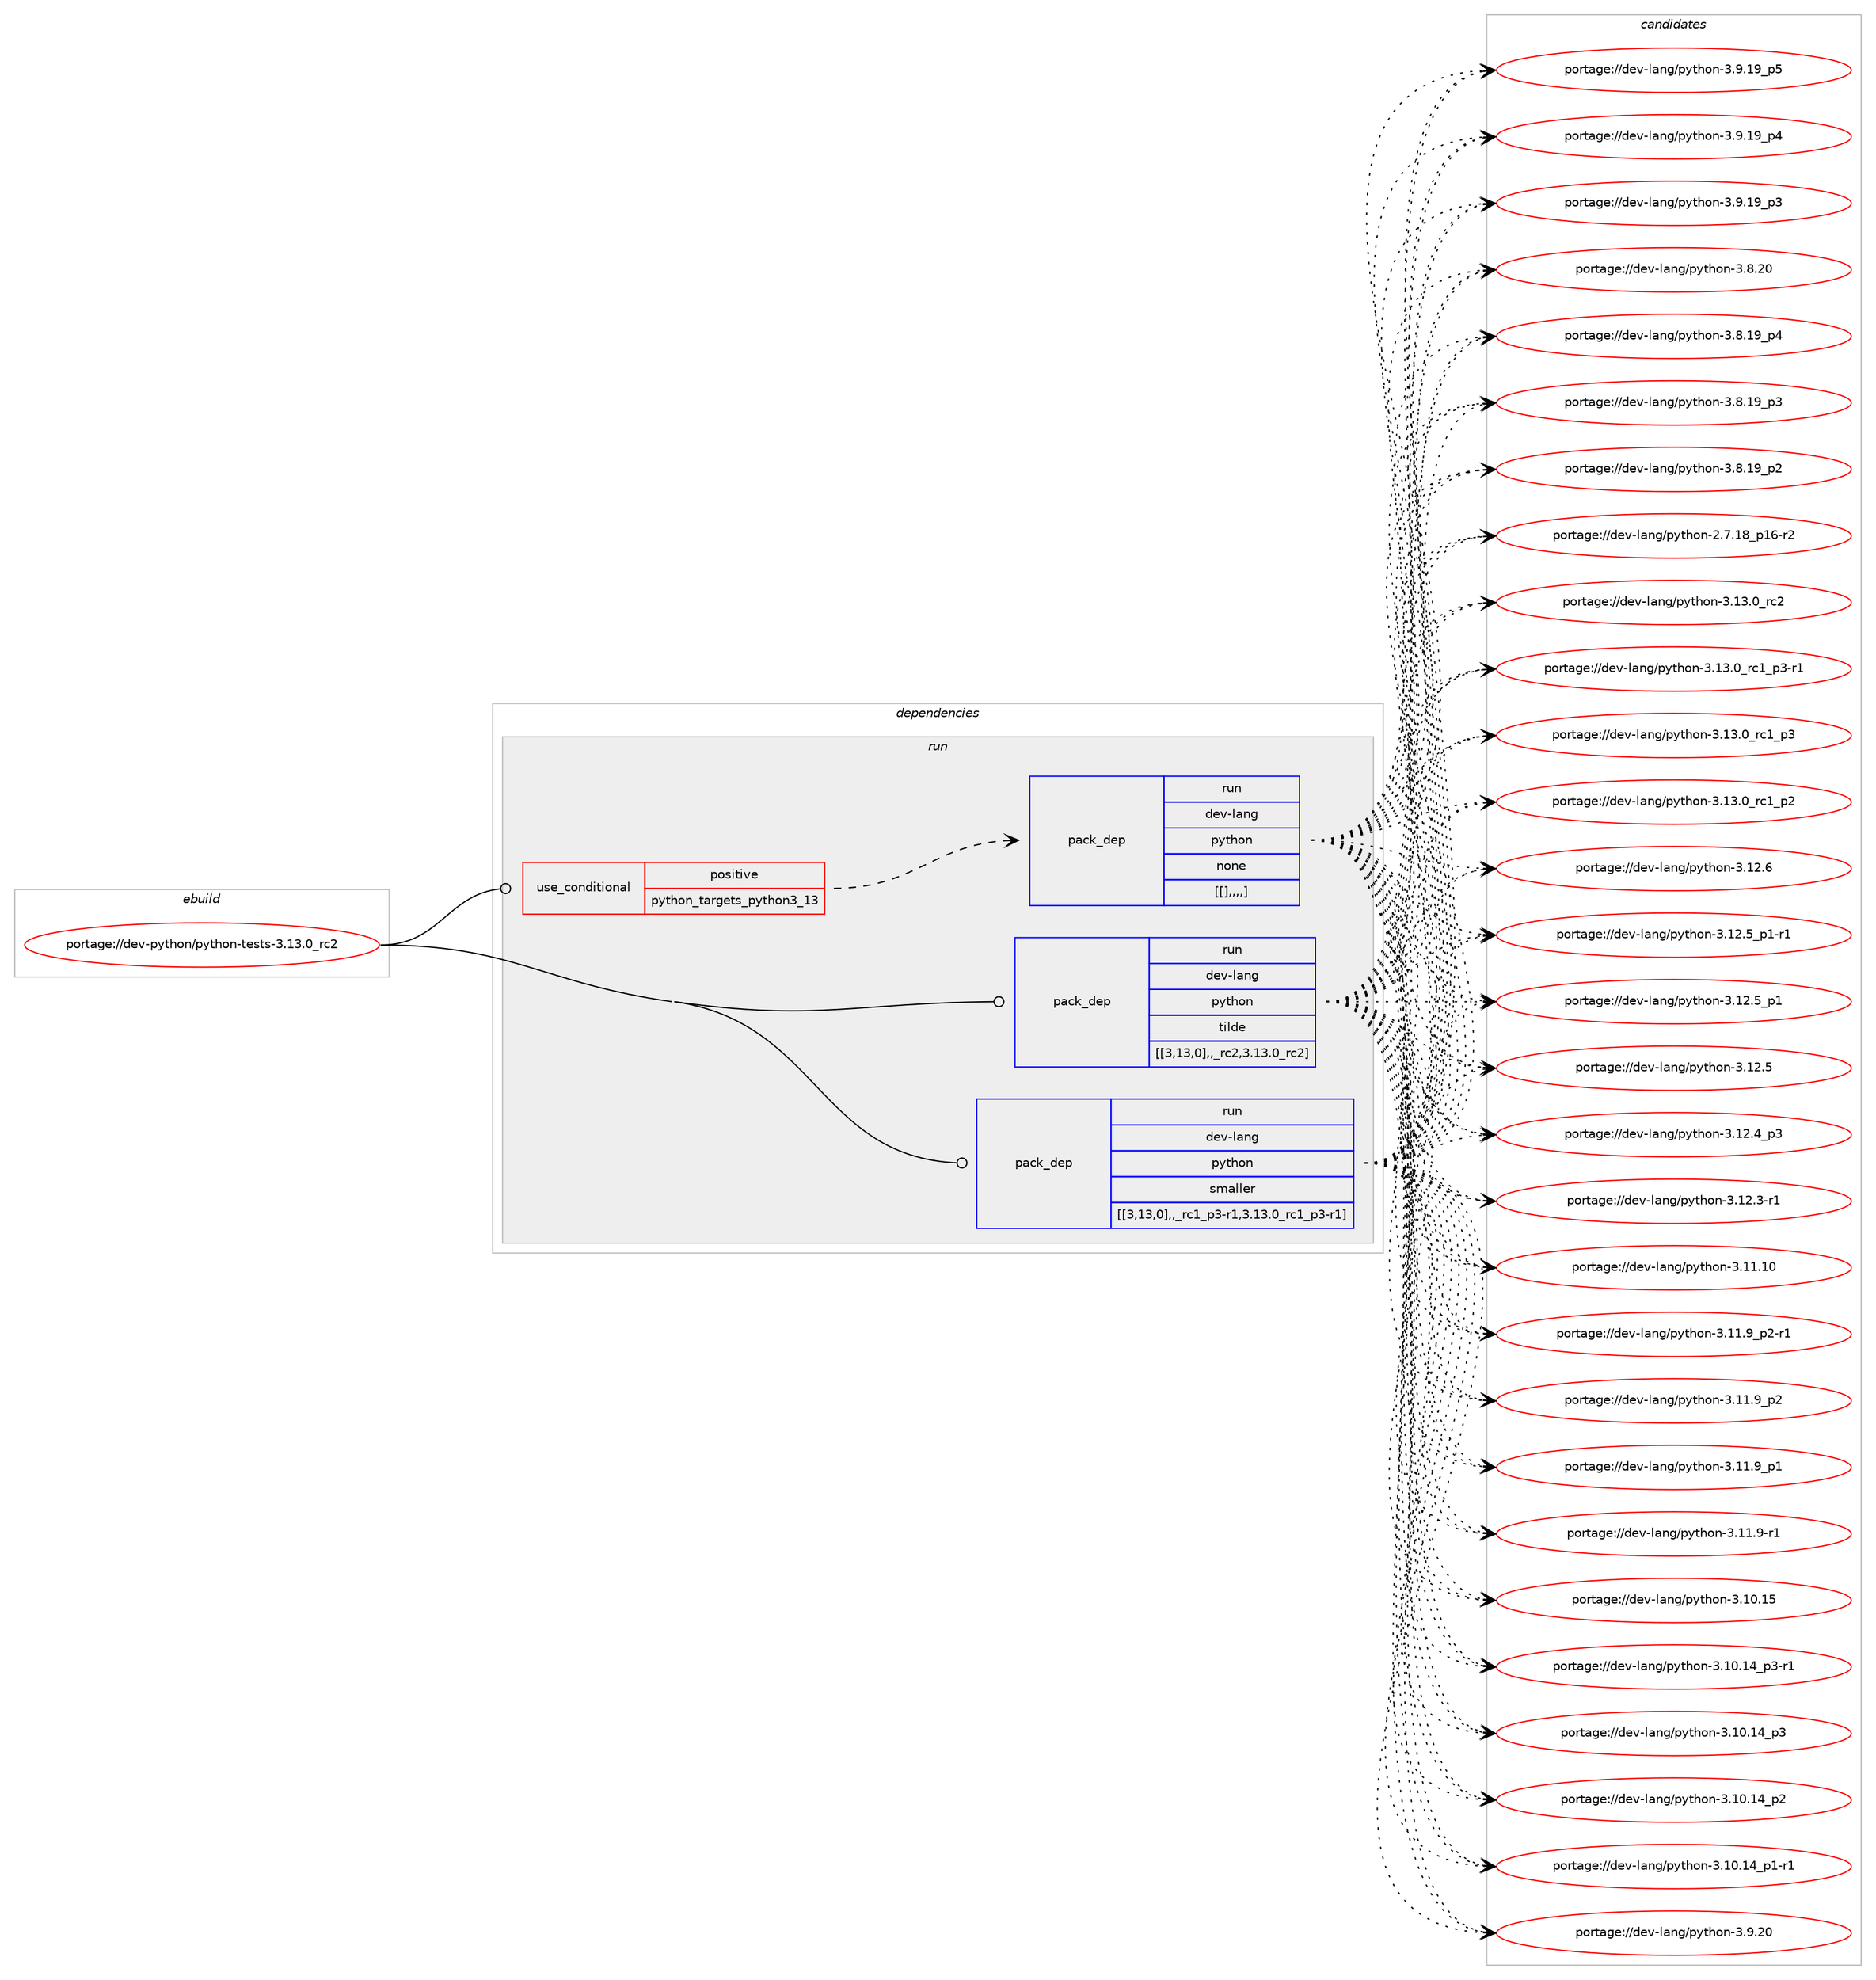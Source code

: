 digraph prolog {

# *************
# Graph options
# *************

newrank=true;
concentrate=true;
compound=true;
graph [rankdir=LR,fontname=Helvetica,fontsize=10,ranksep=1.5];#, ranksep=2.5, nodesep=0.2];
edge  [arrowhead=vee];
node  [fontname=Helvetica,fontsize=10];

# **********
# The ebuild
# **********

subgraph cluster_leftcol {
color=gray;
label=<<i>ebuild</i>>;
id [label="portage://dev-python/python-tests-3.13.0_rc2", color=red, width=4, href="../dev-python/python-tests-3.13.0_rc2.svg"];
}

# ****************
# The dependencies
# ****************

subgraph cluster_midcol {
color=gray;
label=<<i>dependencies</i>>;
subgraph cluster_compile {
fillcolor="#eeeeee";
style=filled;
label=<<i>compile</i>>;
}
subgraph cluster_compileandrun {
fillcolor="#eeeeee";
style=filled;
label=<<i>compile and run</i>>;
}
subgraph cluster_run {
fillcolor="#eeeeee";
style=filled;
label=<<i>run</i>>;
subgraph cond39367 {
dependency162404 [label=<<TABLE BORDER="0" CELLBORDER="1" CELLSPACING="0" CELLPADDING="4"><TR><TD ROWSPAN="3" CELLPADDING="10">use_conditional</TD></TR><TR><TD>positive</TD></TR><TR><TD>python_targets_python3_13</TD></TR></TABLE>>, shape=none, color=red];
subgraph pack121779 {
dependency162405 [label=<<TABLE BORDER="0" CELLBORDER="1" CELLSPACING="0" CELLPADDING="4" WIDTH="220"><TR><TD ROWSPAN="6" CELLPADDING="30">pack_dep</TD></TR><TR><TD WIDTH="110">run</TD></TR><TR><TD>dev-lang</TD></TR><TR><TD>python</TD></TR><TR><TD>none</TD></TR><TR><TD>[[],,,,]</TD></TR></TABLE>>, shape=none, color=blue];
}
dependency162404:e -> dependency162405:w [weight=20,style="dashed",arrowhead="vee"];
}
id:e -> dependency162404:w [weight=20,style="solid",arrowhead="odot"];
subgraph pack121780 {
dependency162406 [label=<<TABLE BORDER="0" CELLBORDER="1" CELLSPACING="0" CELLPADDING="4" WIDTH="220"><TR><TD ROWSPAN="6" CELLPADDING="30">pack_dep</TD></TR><TR><TD WIDTH="110">run</TD></TR><TR><TD>dev-lang</TD></TR><TR><TD>python</TD></TR><TR><TD>tilde</TD></TR><TR><TD>[[3,13,0],,_rc2,3.13.0_rc2]</TD></TR></TABLE>>, shape=none, color=blue];
}
id:e -> dependency162406:w [weight=20,style="solid",arrowhead="odot"];
subgraph pack121781 {
dependency162407 [label=<<TABLE BORDER="0" CELLBORDER="1" CELLSPACING="0" CELLPADDING="4" WIDTH="220"><TR><TD ROWSPAN="6" CELLPADDING="30">pack_dep</TD></TR><TR><TD WIDTH="110">run</TD></TR><TR><TD>dev-lang</TD></TR><TR><TD>python</TD></TR><TR><TD>smaller</TD></TR><TR><TD>[[3,13,0],,_rc1_p3-r1,3.13.0_rc1_p3-r1]</TD></TR></TABLE>>, shape=none, color=blue];
}
id:e -> dependency162407:w [weight=20,style="solid",arrowhead="odot"];
}
}

# **************
# The candidates
# **************

subgraph cluster_choices {
rank=same;
color=gray;
label=<<i>candidates</i>>;

subgraph choice121779 {
color=black;
nodesep=1;
choice10010111845108971101034711212111610411111045514649514648951149950 [label="portage://dev-lang/python-3.13.0_rc2", color=red, width=4,href="../dev-lang/python-3.13.0_rc2.svg"];
choice1001011184510897110103471121211161041111104551464951464895114994995112514511449 [label="portage://dev-lang/python-3.13.0_rc1_p3-r1", color=red, width=4,href="../dev-lang/python-3.13.0_rc1_p3-r1.svg"];
choice100101118451089711010347112121116104111110455146495146489511499499511251 [label="portage://dev-lang/python-3.13.0_rc1_p3", color=red, width=4,href="../dev-lang/python-3.13.0_rc1_p3.svg"];
choice100101118451089711010347112121116104111110455146495146489511499499511250 [label="portage://dev-lang/python-3.13.0_rc1_p2", color=red, width=4,href="../dev-lang/python-3.13.0_rc1_p2.svg"];
choice10010111845108971101034711212111610411111045514649504654 [label="portage://dev-lang/python-3.12.6", color=red, width=4,href="../dev-lang/python-3.12.6.svg"];
choice1001011184510897110103471121211161041111104551464950465395112494511449 [label="portage://dev-lang/python-3.12.5_p1-r1", color=red, width=4,href="../dev-lang/python-3.12.5_p1-r1.svg"];
choice100101118451089711010347112121116104111110455146495046539511249 [label="portage://dev-lang/python-3.12.5_p1", color=red, width=4,href="../dev-lang/python-3.12.5_p1.svg"];
choice10010111845108971101034711212111610411111045514649504653 [label="portage://dev-lang/python-3.12.5", color=red, width=4,href="../dev-lang/python-3.12.5.svg"];
choice100101118451089711010347112121116104111110455146495046529511251 [label="portage://dev-lang/python-3.12.4_p3", color=red, width=4,href="../dev-lang/python-3.12.4_p3.svg"];
choice100101118451089711010347112121116104111110455146495046514511449 [label="portage://dev-lang/python-3.12.3-r1", color=red, width=4,href="../dev-lang/python-3.12.3-r1.svg"];
choice1001011184510897110103471121211161041111104551464949464948 [label="portage://dev-lang/python-3.11.10", color=red, width=4,href="../dev-lang/python-3.11.10.svg"];
choice1001011184510897110103471121211161041111104551464949465795112504511449 [label="portage://dev-lang/python-3.11.9_p2-r1", color=red, width=4,href="../dev-lang/python-3.11.9_p2-r1.svg"];
choice100101118451089711010347112121116104111110455146494946579511250 [label="portage://dev-lang/python-3.11.9_p2", color=red, width=4,href="../dev-lang/python-3.11.9_p2.svg"];
choice100101118451089711010347112121116104111110455146494946579511249 [label="portage://dev-lang/python-3.11.9_p1", color=red, width=4,href="../dev-lang/python-3.11.9_p1.svg"];
choice100101118451089711010347112121116104111110455146494946574511449 [label="portage://dev-lang/python-3.11.9-r1", color=red, width=4,href="../dev-lang/python-3.11.9-r1.svg"];
choice1001011184510897110103471121211161041111104551464948464953 [label="portage://dev-lang/python-3.10.15", color=red, width=4,href="../dev-lang/python-3.10.15.svg"];
choice100101118451089711010347112121116104111110455146494846495295112514511449 [label="portage://dev-lang/python-3.10.14_p3-r1", color=red, width=4,href="../dev-lang/python-3.10.14_p3-r1.svg"];
choice10010111845108971101034711212111610411111045514649484649529511251 [label="portage://dev-lang/python-3.10.14_p3", color=red, width=4,href="../dev-lang/python-3.10.14_p3.svg"];
choice10010111845108971101034711212111610411111045514649484649529511250 [label="portage://dev-lang/python-3.10.14_p2", color=red, width=4,href="../dev-lang/python-3.10.14_p2.svg"];
choice100101118451089711010347112121116104111110455146494846495295112494511449 [label="portage://dev-lang/python-3.10.14_p1-r1", color=red, width=4,href="../dev-lang/python-3.10.14_p1-r1.svg"];
choice10010111845108971101034711212111610411111045514657465048 [label="portage://dev-lang/python-3.9.20", color=red, width=4,href="../dev-lang/python-3.9.20.svg"];
choice100101118451089711010347112121116104111110455146574649579511253 [label="portage://dev-lang/python-3.9.19_p5", color=red, width=4,href="../dev-lang/python-3.9.19_p5.svg"];
choice100101118451089711010347112121116104111110455146574649579511252 [label="portage://dev-lang/python-3.9.19_p4", color=red, width=4,href="../dev-lang/python-3.9.19_p4.svg"];
choice100101118451089711010347112121116104111110455146574649579511251 [label="portage://dev-lang/python-3.9.19_p3", color=red, width=4,href="../dev-lang/python-3.9.19_p3.svg"];
choice10010111845108971101034711212111610411111045514656465048 [label="portage://dev-lang/python-3.8.20", color=red, width=4,href="../dev-lang/python-3.8.20.svg"];
choice100101118451089711010347112121116104111110455146564649579511252 [label="portage://dev-lang/python-3.8.19_p4", color=red, width=4,href="../dev-lang/python-3.8.19_p4.svg"];
choice100101118451089711010347112121116104111110455146564649579511251 [label="portage://dev-lang/python-3.8.19_p3", color=red, width=4,href="../dev-lang/python-3.8.19_p3.svg"];
choice100101118451089711010347112121116104111110455146564649579511250 [label="portage://dev-lang/python-3.8.19_p2", color=red, width=4,href="../dev-lang/python-3.8.19_p2.svg"];
choice100101118451089711010347112121116104111110455046554649569511249544511450 [label="portage://dev-lang/python-2.7.18_p16-r2", color=red, width=4,href="../dev-lang/python-2.7.18_p16-r2.svg"];
dependency162405:e -> choice10010111845108971101034711212111610411111045514649514648951149950:w [style=dotted,weight="100"];
dependency162405:e -> choice1001011184510897110103471121211161041111104551464951464895114994995112514511449:w [style=dotted,weight="100"];
dependency162405:e -> choice100101118451089711010347112121116104111110455146495146489511499499511251:w [style=dotted,weight="100"];
dependency162405:e -> choice100101118451089711010347112121116104111110455146495146489511499499511250:w [style=dotted,weight="100"];
dependency162405:e -> choice10010111845108971101034711212111610411111045514649504654:w [style=dotted,weight="100"];
dependency162405:e -> choice1001011184510897110103471121211161041111104551464950465395112494511449:w [style=dotted,weight="100"];
dependency162405:e -> choice100101118451089711010347112121116104111110455146495046539511249:w [style=dotted,weight="100"];
dependency162405:e -> choice10010111845108971101034711212111610411111045514649504653:w [style=dotted,weight="100"];
dependency162405:e -> choice100101118451089711010347112121116104111110455146495046529511251:w [style=dotted,weight="100"];
dependency162405:e -> choice100101118451089711010347112121116104111110455146495046514511449:w [style=dotted,weight="100"];
dependency162405:e -> choice1001011184510897110103471121211161041111104551464949464948:w [style=dotted,weight="100"];
dependency162405:e -> choice1001011184510897110103471121211161041111104551464949465795112504511449:w [style=dotted,weight="100"];
dependency162405:e -> choice100101118451089711010347112121116104111110455146494946579511250:w [style=dotted,weight="100"];
dependency162405:e -> choice100101118451089711010347112121116104111110455146494946579511249:w [style=dotted,weight="100"];
dependency162405:e -> choice100101118451089711010347112121116104111110455146494946574511449:w [style=dotted,weight="100"];
dependency162405:e -> choice1001011184510897110103471121211161041111104551464948464953:w [style=dotted,weight="100"];
dependency162405:e -> choice100101118451089711010347112121116104111110455146494846495295112514511449:w [style=dotted,weight="100"];
dependency162405:e -> choice10010111845108971101034711212111610411111045514649484649529511251:w [style=dotted,weight="100"];
dependency162405:e -> choice10010111845108971101034711212111610411111045514649484649529511250:w [style=dotted,weight="100"];
dependency162405:e -> choice100101118451089711010347112121116104111110455146494846495295112494511449:w [style=dotted,weight="100"];
dependency162405:e -> choice10010111845108971101034711212111610411111045514657465048:w [style=dotted,weight="100"];
dependency162405:e -> choice100101118451089711010347112121116104111110455146574649579511253:w [style=dotted,weight="100"];
dependency162405:e -> choice100101118451089711010347112121116104111110455146574649579511252:w [style=dotted,weight="100"];
dependency162405:e -> choice100101118451089711010347112121116104111110455146574649579511251:w [style=dotted,weight="100"];
dependency162405:e -> choice10010111845108971101034711212111610411111045514656465048:w [style=dotted,weight="100"];
dependency162405:e -> choice100101118451089711010347112121116104111110455146564649579511252:w [style=dotted,weight="100"];
dependency162405:e -> choice100101118451089711010347112121116104111110455146564649579511251:w [style=dotted,weight="100"];
dependency162405:e -> choice100101118451089711010347112121116104111110455146564649579511250:w [style=dotted,weight="100"];
dependency162405:e -> choice100101118451089711010347112121116104111110455046554649569511249544511450:w [style=dotted,weight="100"];
}
subgraph choice121780 {
color=black;
nodesep=1;
choice10010111845108971101034711212111610411111045514649514648951149950 [label="portage://dev-lang/python-3.13.0_rc2", color=red, width=4,href="../dev-lang/python-3.13.0_rc2.svg"];
choice1001011184510897110103471121211161041111104551464951464895114994995112514511449 [label="portage://dev-lang/python-3.13.0_rc1_p3-r1", color=red, width=4,href="../dev-lang/python-3.13.0_rc1_p3-r1.svg"];
choice100101118451089711010347112121116104111110455146495146489511499499511251 [label="portage://dev-lang/python-3.13.0_rc1_p3", color=red, width=4,href="../dev-lang/python-3.13.0_rc1_p3.svg"];
choice100101118451089711010347112121116104111110455146495146489511499499511250 [label="portage://dev-lang/python-3.13.0_rc1_p2", color=red, width=4,href="../dev-lang/python-3.13.0_rc1_p2.svg"];
choice10010111845108971101034711212111610411111045514649504654 [label="portage://dev-lang/python-3.12.6", color=red, width=4,href="../dev-lang/python-3.12.6.svg"];
choice1001011184510897110103471121211161041111104551464950465395112494511449 [label="portage://dev-lang/python-3.12.5_p1-r1", color=red, width=4,href="../dev-lang/python-3.12.5_p1-r1.svg"];
choice100101118451089711010347112121116104111110455146495046539511249 [label="portage://dev-lang/python-3.12.5_p1", color=red, width=4,href="../dev-lang/python-3.12.5_p1.svg"];
choice10010111845108971101034711212111610411111045514649504653 [label="portage://dev-lang/python-3.12.5", color=red, width=4,href="../dev-lang/python-3.12.5.svg"];
choice100101118451089711010347112121116104111110455146495046529511251 [label="portage://dev-lang/python-3.12.4_p3", color=red, width=4,href="../dev-lang/python-3.12.4_p3.svg"];
choice100101118451089711010347112121116104111110455146495046514511449 [label="portage://dev-lang/python-3.12.3-r1", color=red, width=4,href="../dev-lang/python-3.12.3-r1.svg"];
choice1001011184510897110103471121211161041111104551464949464948 [label="portage://dev-lang/python-3.11.10", color=red, width=4,href="../dev-lang/python-3.11.10.svg"];
choice1001011184510897110103471121211161041111104551464949465795112504511449 [label="portage://dev-lang/python-3.11.9_p2-r1", color=red, width=4,href="../dev-lang/python-3.11.9_p2-r1.svg"];
choice100101118451089711010347112121116104111110455146494946579511250 [label="portage://dev-lang/python-3.11.9_p2", color=red, width=4,href="../dev-lang/python-3.11.9_p2.svg"];
choice100101118451089711010347112121116104111110455146494946579511249 [label="portage://dev-lang/python-3.11.9_p1", color=red, width=4,href="../dev-lang/python-3.11.9_p1.svg"];
choice100101118451089711010347112121116104111110455146494946574511449 [label="portage://dev-lang/python-3.11.9-r1", color=red, width=4,href="../dev-lang/python-3.11.9-r1.svg"];
choice1001011184510897110103471121211161041111104551464948464953 [label="portage://dev-lang/python-3.10.15", color=red, width=4,href="../dev-lang/python-3.10.15.svg"];
choice100101118451089711010347112121116104111110455146494846495295112514511449 [label="portage://dev-lang/python-3.10.14_p3-r1", color=red, width=4,href="../dev-lang/python-3.10.14_p3-r1.svg"];
choice10010111845108971101034711212111610411111045514649484649529511251 [label="portage://dev-lang/python-3.10.14_p3", color=red, width=4,href="../dev-lang/python-3.10.14_p3.svg"];
choice10010111845108971101034711212111610411111045514649484649529511250 [label="portage://dev-lang/python-3.10.14_p2", color=red, width=4,href="../dev-lang/python-3.10.14_p2.svg"];
choice100101118451089711010347112121116104111110455146494846495295112494511449 [label="portage://dev-lang/python-3.10.14_p1-r1", color=red, width=4,href="../dev-lang/python-3.10.14_p1-r1.svg"];
choice10010111845108971101034711212111610411111045514657465048 [label="portage://dev-lang/python-3.9.20", color=red, width=4,href="../dev-lang/python-3.9.20.svg"];
choice100101118451089711010347112121116104111110455146574649579511253 [label="portage://dev-lang/python-3.9.19_p5", color=red, width=4,href="../dev-lang/python-3.9.19_p5.svg"];
choice100101118451089711010347112121116104111110455146574649579511252 [label="portage://dev-lang/python-3.9.19_p4", color=red, width=4,href="../dev-lang/python-3.9.19_p4.svg"];
choice100101118451089711010347112121116104111110455146574649579511251 [label="portage://dev-lang/python-3.9.19_p3", color=red, width=4,href="../dev-lang/python-3.9.19_p3.svg"];
choice10010111845108971101034711212111610411111045514656465048 [label="portage://dev-lang/python-3.8.20", color=red, width=4,href="../dev-lang/python-3.8.20.svg"];
choice100101118451089711010347112121116104111110455146564649579511252 [label="portage://dev-lang/python-3.8.19_p4", color=red, width=4,href="../dev-lang/python-3.8.19_p4.svg"];
choice100101118451089711010347112121116104111110455146564649579511251 [label="portage://dev-lang/python-3.8.19_p3", color=red, width=4,href="../dev-lang/python-3.8.19_p3.svg"];
choice100101118451089711010347112121116104111110455146564649579511250 [label="portage://dev-lang/python-3.8.19_p2", color=red, width=4,href="../dev-lang/python-3.8.19_p2.svg"];
choice100101118451089711010347112121116104111110455046554649569511249544511450 [label="portage://dev-lang/python-2.7.18_p16-r2", color=red, width=4,href="../dev-lang/python-2.7.18_p16-r2.svg"];
dependency162406:e -> choice10010111845108971101034711212111610411111045514649514648951149950:w [style=dotted,weight="100"];
dependency162406:e -> choice1001011184510897110103471121211161041111104551464951464895114994995112514511449:w [style=dotted,weight="100"];
dependency162406:e -> choice100101118451089711010347112121116104111110455146495146489511499499511251:w [style=dotted,weight="100"];
dependency162406:e -> choice100101118451089711010347112121116104111110455146495146489511499499511250:w [style=dotted,weight="100"];
dependency162406:e -> choice10010111845108971101034711212111610411111045514649504654:w [style=dotted,weight="100"];
dependency162406:e -> choice1001011184510897110103471121211161041111104551464950465395112494511449:w [style=dotted,weight="100"];
dependency162406:e -> choice100101118451089711010347112121116104111110455146495046539511249:w [style=dotted,weight="100"];
dependency162406:e -> choice10010111845108971101034711212111610411111045514649504653:w [style=dotted,weight="100"];
dependency162406:e -> choice100101118451089711010347112121116104111110455146495046529511251:w [style=dotted,weight="100"];
dependency162406:e -> choice100101118451089711010347112121116104111110455146495046514511449:w [style=dotted,weight="100"];
dependency162406:e -> choice1001011184510897110103471121211161041111104551464949464948:w [style=dotted,weight="100"];
dependency162406:e -> choice1001011184510897110103471121211161041111104551464949465795112504511449:w [style=dotted,weight="100"];
dependency162406:e -> choice100101118451089711010347112121116104111110455146494946579511250:w [style=dotted,weight="100"];
dependency162406:e -> choice100101118451089711010347112121116104111110455146494946579511249:w [style=dotted,weight="100"];
dependency162406:e -> choice100101118451089711010347112121116104111110455146494946574511449:w [style=dotted,weight="100"];
dependency162406:e -> choice1001011184510897110103471121211161041111104551464948464953:w [style=dotted,weight="100"];
dependency162406:e -> choice100101118451089711010347112121116104111110455146494846495295112514511449:w [style=dotted,weight="100"];
dependency162406:e -> choice10010111845108971101034711212111610411111045514649484649529511251:w [style=dotted,weight="100"];
dependency162406:e -> choice10010111845108971101034711212111610411111045514649484649529511250:w [style=dotted,weight="100"];
dependency162406:e -> choice100101118451089711010347112121116104111110455146494846495295112494511449:w [style=dotted,weight="100"];
dependency162406:e -> choice10010111845108971101034711212111610411111045514657465048:w [style=dotted,weight="100"];
dependency162406:e -> choice100101118451089711010347112121116104111110455146574649579511253:w [style=dotted,weight="100"];
dependency162406:e -> choice100101118451089711010347112121116104111110455146574649579511252:w [style=dotted,weight="100"];
dependency162406:e -> choice100101118451089711010347112121116104111110455146574649579511251:w [style=dotted,weight="100"];
dependency162406:e -> choice10010111845108971101034711212111610411111045514656465048:w [style=dotted,weight="100"];
dependency162406:e -> choice100101118451089711010347112121116104111110455146564649579511252:w [style=dotted,weight="100"];
dependency162406:e -> choice100101118451089711010347112121116104111110455146564649579511251:w [style=dotted,weight="100"];
dependency162406:e -> choice100101118451089711010347112121116104111110455146564649579511250:w [style=dotted,weight="100"];
dependency162406:e -> choice100101118451089711010347112121116104111110455046554649569511249544511450:w [style=dotted,weight="100"];
}
subgraph choice121781 {
color=black;
nodesep=1;
choice10010111845108971101034711212111610411111045514649514648951149950 [label="portage://dev-lang/python-3.13.0_rc2", color=red, width=4,href="../dev-lang/python-3.13.0_rc2.svg"];
choice1001011184510897110103471121211161041111104551464951464895114994995112514511449 [label="portage://dev-lang/python-3.13.0_rc1_p3-r1", color=red, width=4,href="../dev-lang/python-3.13.0_rc1_p3-r1.svg"];
choice100101118451089711010347112121116104111110455146495146489511499499511251 [label="portage://dev-lang/python-3.13.0_rc1_p3", color=red, width=4,href="../dev-lang/python-3.13.0_rc1_p3.svg"];
choice100101118451089711010347112121116104111110455146495146489511499499511250 [label="portage://dev-lang/python-3.13.0_rc1_p2", color=red, width=4,href="../dev-lang/python-3.13.0_rc1_p2.svg"];
choice10010111845108971101034711212111610411111045514649504654 [label="portage://dev-lang/python-3.12.6", color=red, width=4,href="../dev-lang/python-3.12.6.svg"];
choice1001011184510897110103471121211161041111104551464950465395112494511449 [label="portage://dev-lang/python-3.12.5_p1-r1", color=red, width=4,href="../dev-lang/python-3.12.5_p1-r1.svg"];
choice100101118451089711010347112121116104111110455146495046539511249 [label="portage://dev-lang/python-3.12.5_p1", color=red, width=4,href="../dev-lang/python-3.12.5_p1.svg"];
choice10010111845108971101034711212111610411111045514649504653 [label="portage://dev-lang/python-3.12.5", color=red, width=4,href="../dev-lang/python-3.12.5.svg"];
choice100101118451089711010347112121116104111110455146495046529511251 [label="portage://dev-lang/python-3.12.4_p3", color=red, width=4,href="../dev-lang/python-3.12.4_p3.svg"];
choice100101118451089711010347112121116104111110455146495046514511449 [label="portage://dev-lang/python-3.12.3-r1", color=red, width=4,href="../dev-lang/python-3.12.3-r1.svg"];
choice1001011184510897110103471121211161041111104551464949464948 [label="portage://dev-lang/python-3.11.10", color=red, width=4,href="../dev-lang/python-3.11.10.svg"];
choice1001011184510897110103471121211161041111104551464949465795112504511449 [label="portage://dev-lang/python-3.11.9_p2-r1", color=red, width=4,href="../dev-lang/python-3.11.9_p2-r1.svg"];
choice100101118451089711010347112121116104111110455146494946579511250 [label="portage://dev-lang/python-3.11.9_p2", color=red, width=4,href="../dev-lang/python-3.11.9_p2.svg"];
choice100101118451089711010347112121116104111110455146494946579511249 [label="portage://dev-lang/python-3.11.9_p1", color=red, width=4,href="../dev-lang/python-3.11.9_p1.svg"];
choice100101118451089711010347112121116104111110455146494946574511449 [label="portage://dev-lang/python-3.11.9-r1", color=red, width=4,href="../dev-lang/python-3.11.9-r1.svg"];
choice1001011184510897110103471121211161041111104551464948464953 [label="portage://dev-lang/python-3.10.15", color=red, width=4,href="../dev-lang/python-3.10.15.svg"];
choice100101118451089711010347112121116104111110455146494846495295112514511449 [label="portage://dev-lang/python-3.10.14_p3-r1", color=red, width=4,href="../dev-lang/python-3.10.14_p3-r1.svg"];
choice10010111845108971101034711212111610411111045514649484649529511251 [label="portage://dev-lang/python-3.10.14_p3", color=red, width=4,href="../dev-lang/python-3.10.14_p3.svg"];
choice10010111845108971101034711212111610411111045514649484649529511250 [label="portage://dev-lang/python-3.10.14_p2", color=red, width=4,href="../dev-lang/python-3.10.14_p2.svg"];
choice100101118451089711010347112121116104111110455146494846495295112494511449 [label="portage://dev-lang/python-3.10.14_p1-r1", color=red, width=4,href="../dev-lang/python-3.10.14_p1-r1.svg"];
choice10010111845108971101034711212111610411111045514657465048 [label="portage://dev-lang/python-3.9.20", color=red, width=4,href="../dev-lang/python-3.9.20.svg"];
choice100101118451089711010347112121116104111110455146574649579511253 [label="portage://dev-lang/python-3.9.19_p5", color=red, width=4,href="../dev-lang/python-3.9.19_p5.svg"];
choice100101118451089711010347112121116104111110455146574649579511252 [label="portage://dev-lang/python-3.9.19_p4", color=red, width=4,href="../dev-lang/python-3.9.19_p4.svg"];
choice100101118451089711010347112121116104111110455146574649579511251 [label="portage://dev-lang/python-3.9.19_p3", color=red, width=4,href="../dev-lang/python-3.9.19_p3.svg"];
choice10010111845108971101034711212111610411111045514656465048 [label="portage://dev-lang/python-3.8.20", color=red, width=4,href="../dev-lang/python-3.8.20.svg"];
choice100101118451089711010347112121116104111110455146564649579511252 [label="portage://dev-lang/python-3.8.19_p4", color=red, width=4,href="../dev-lang/python-3.8.19_p4.svg"];
choice100101118451089711010347112121116104111110455146564649579511251 [label="portage://dev-lang/python-3.8.19_p3", color=red, width=4,href="../dev-lang/python-3.8.19_p3.svg"];
choice100101118451089711010347112121116104111110455146564649579511250 [label="portage://dev-lang/python-3.8.19_p2", color=red, width=4,href="../dev-lang/python-3.8.19_p2.svg"];
choice100101118451089711010347112121116104111110455046554649569511249544511450 [label="portage://dev-lang/python-2.7.18_p16-r2", color=red, width=4,href="../dev-lang/python-2.7.18_p16-r2.svg"];
dependency162407:e -> choice10010111845108971101034711212111610411111045514649514648951149950:w [style=dotted,weight="100"];
dependency162407:e -> choice1001011184510897110103471121211161041111104551464951464895114994995112514511449:w [style=dotted,weight="100"];
dependency162407:e -> choice100101118451089711010347112121116104111110455146495146489511499499511251:w [style=dotted,weight="100"];
dependency162407:e -> choice100101118451089711010347112121116104111110455146495146489511499499511250:w [style=dotted,weight="100"];
dependency162407:e -> choice10010111845108971101034711212111610411111045514649504654:w [style=dotted,weight="100"];
dependency162407:e -> choice1001011184510897110103471121211161041111104551464950465395112494511449:w [style=dotted,weight="100"];
dependency162407:e -> choice100101118451089711010347112121116104111110455146495046539511249:w [style=dotted,weight="100"];
dependency162407:e -> choice10010111845108971101034711212111610411111045514649504653:w [style=dotted,weight="100"];
dependency162407:e -> choice100101118451089711010347112121116104111110455146495046529511251:w [style=dotted,weight="100"];
dependency162407:e -> choice100101118451089711010347112121116104111110455146495046514511449:w [style=dotted,weight="100"];
dependency162407:e -> choice1001011184510897110103471121211161041111104551464949464948:w [style=dotted,weight="100"];
dependency162407:e -> choice1001011184510897110103471121211161041111104551464949465795112504511449:w [style=dotted,weight="100"];
dependency162407:e -> choice100101118451089711010347112121116104111110455146494946579511250:w [style=dotted,weight="100"];
dependency162407:e -> choice100101118451089711010347112121116104111110455146494946579511249:w [style=dotted,weight="100"];
dependency162407:e -> choice100101118451089711010347112121116104111110455146494946574511449:w [style=dotted,weight="100"];
dependency162407:e -> choice1001011184510897110103471121211161041111104551464948464953:w [style=dotted,weight="100"];
dependency162407:e -> choice100101118451089711010347112121116104111110455146494846495295112514511449:w [style=dotted,weight="100"];
dependency162407:e -> choice10010111845108971101034711212111610411111045514649484649529511251:w [style=dotted,weight="100"];
dependency162407:e -> choice10010111845108971101034711212111610411111045514649484649529511250:w [style=dotted,weight="100"];
dependency162407:e -> choice100101118451089711010347112121116104111110455146494846495295112494511449:w [style=dotted,weight="100"];
dependency162407:e -> choice10010111845108971101034711212111610411111045514657465048:w [style=dotted,weight="100"];
dependency162407:e -> choice100101118451089711010347112121116104111110455146574649579511253:w [style=dotted,weight="100"];
dependency162407:e -> choice100101118451089711010347112121116104111110455146574649579511252:w [style=dotted,weight="100"];
dependency162407:e -> choice100101118451089711010347112121116104111110455146574649579511251:w [style=dotted,weight="100"];
dependency162407:e -> choice10010111845108971101034711212111610411111045514656465048:w [style=dotted,weight="100"];
dependency162407:e -> choice100101118451089711010347112121116104111110455146564649579511252:w [style=dotted,weight="100"];
dependency162407:e -> choice100101118451089711010347112121116104111110455146564649579511251:w [style=dotted,weight="100"];
dependency162407:e -> choice100101118451089711010347112121116104111110455146564649579511250:w [style=dotted,weight="100"];
dependency162407:e -> choice100101118451089711010347112121116104111110455046554649569511249544511450:w [style=dotted,weight="100"];
}
}

}
